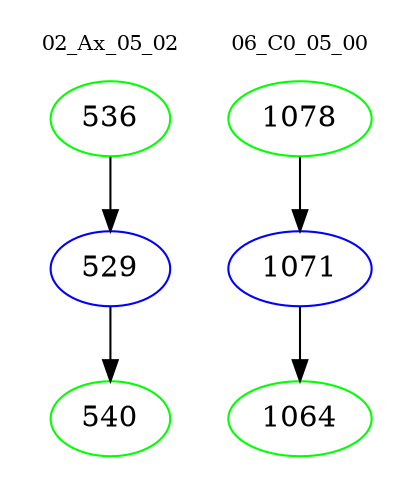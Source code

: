 digraph{
subgraph cluster_0 {
color = white
label = "02_Ax_05_02";
fontsize=10;
T0_536 [label="536", color="green"]
T0_536 -> T0_529 [color="black"]
T0_529 [label="529", color="blue"]
T0_529 -> T0_540 [color="black"]
T0_540 [label="540", color="green"]
}
subgraph cluster_1 {
color = white
label = "06_C0_05_00";
fontsize=10;
T1_1078 [label="1078", color="green"]
T1_1078 -> T1_1071 [color="black"]
T1_1071 [label="1071", color="blue"]
T1_1071 -> T1_1064 [color="black"]
T1_1064 [label="1064", color="green"]
}
}
